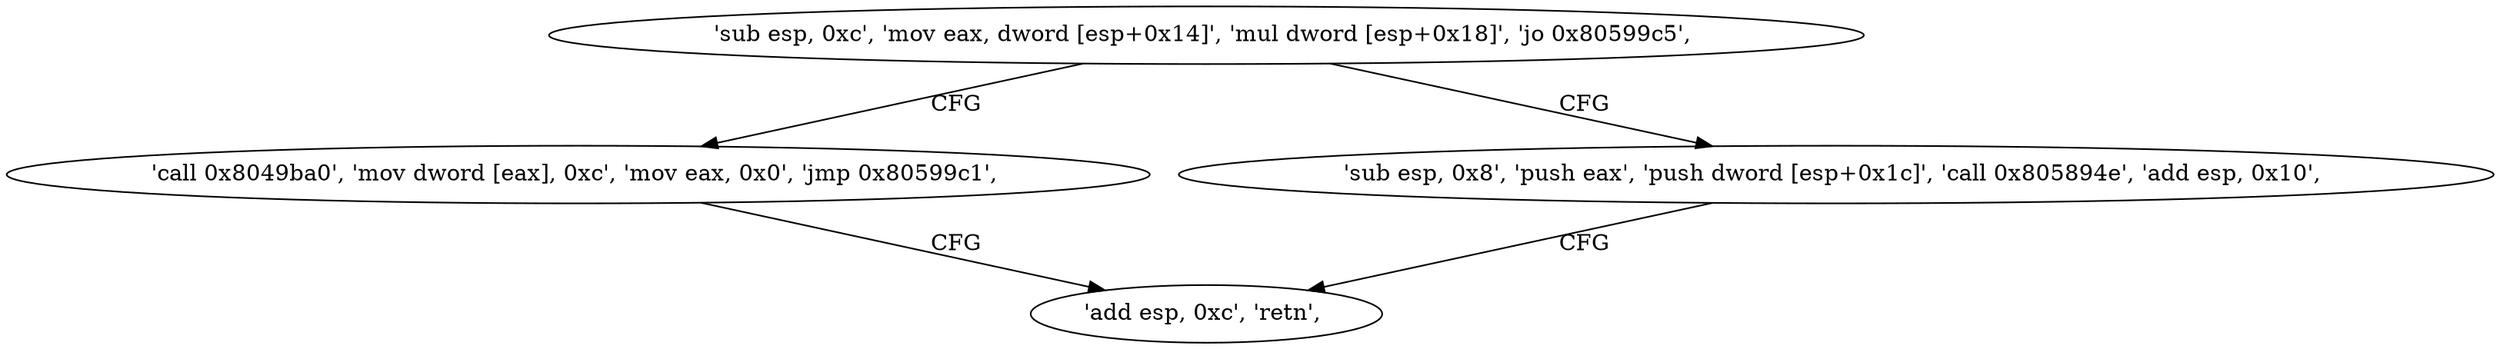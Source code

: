 digraph "func" {
"134584740" [label = "'sub esp, 0xc', 'mov eax, dword [esp+0x14]', 'mul dword [esp+0x18]', 'jo 0x80599c5', " ]
"134584773" [label = "'call 0x8049ba0', 'mov dword [eax], 0xc', 'mov eax, 0x0', 'jmp 0x80599c1', " ]
"134584753" [label = "'sub esp, 0x8', 'push eax', 'push dword [esp+0x1c]', 'call 0x805894e', 'add esp, 0x10', " ]
"134584769" [label = "'add esp, 0xc', 'retn', " ]
"134584740" -> "134584773" [ label = "CFG" ]
"134584740" -> "134584753" [ label = "CFG" ]
"134584773" -> "134584769" [ label = "CFG" ]
"134584753" -> "134584769" [ label = "CFG" ]
}
